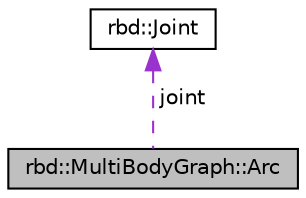 digraph "rbd::MultiBodyGraph::Arc"
{
 // LATEX_PDF_SIZE
  edge [fontname="Helvetica",fontsize="10",labelfontname="Helvetica",labelfontsize="10"];
  node [fontname="Helvetica",fontsize="10",shape=record];
  Node1 [label="rbd::MultiBodyGraph::Arc",height=0.2,width=0.4,color="black", fillcolor="grey75", style="filled", fontcolor="black",tooltip=" "];
  Node2 -> Node1 [dir="back",color="darkorchid3",fontsize="10",style="dashed",label=" joint" ,fontname="Helvetica"];
  Node2 [label="rbd::Joint",height=0.2,width=0.4,color="black", fillcolor="white", style="filled",URL="$classrbd_1_1Joint.html",tooltip=" "];
}

